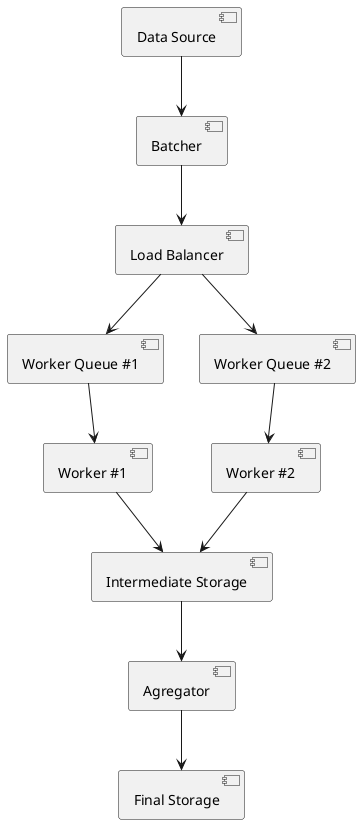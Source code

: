 @startuml

[Data Source] as DS
[Batcher] as B
[Load Balancer] as LB

[Worker Queue #1] as WQ1
[Worker Queue #2] as WQ2
[Worker #1] as W1
[Worker #2] as W2

[Intermediate Storage] as IS

[Agregator] as A

[Final Storage] as FS

DS --> B
B --> LB

LB --> WQ1
LB --> WQ2
WQ1 --> W1
WQ2 --> W2

W1 --> IS
W2 --> IS
IS --> A
A --> FS

@enduml